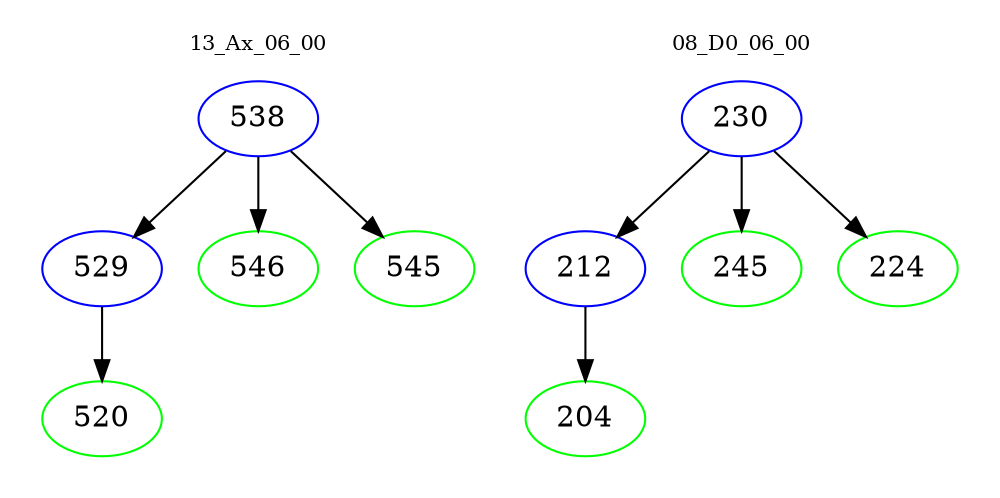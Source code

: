 digraph{
subgraph cluster_0 {
color = white
label = "13_Ax_06_00";
fontsize=10;
T0_538 [label="538", color="blue"]
T0_538 -> T0_529 [color="black"]
T0_529 [label="529", color="blue"]
T0_529 -> T0_520 [color="black"]
T0_520 [label="520", color="green"]
T0_538 -> T0_546 [color="black"]
T0_546 [label="546", color="green"]
T0_538 -> T0_545 [color="black"]
T0_545 [label="545", color="green"]
}
subgraph cluster_1 {
color = white
label = "08_D0_06_00";
fontsize=10;
T1_230 [label="230", color="blue"]
T1_230 -> T1_212 [color="black"]
T1_212 [label="212", color="blue"]
T1_212 -> T1_204 [color="black"]
T1_204 [label="204", color="green"]
T1_230 -> T1_245 [color="black"]
T1_245 [label="245", color="green"]
T1_230 -> T1_224 [color="black"]
T1_224 [label="224", color="green"]
}
}
